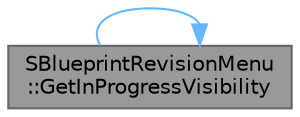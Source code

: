 digraph "SBlueprintRevisionMenu::GetInProgressVisibility"
{
 // INTERACTIVE_SVG=YES
 // LATEX_PDF_SIZE
  bgcolor="transparent";
  edge [fontname=Helvetica,fontsize=10,labelfontname=Helvetica,labelfontsize=10];
  node [fontname=Helvetica,fontsize=10,shape=box,height=0.2,width=0.4];
  rankdir="LR";
  Node1 [id="Node000001",label="SBlueprintRevisionMenu\l::GetInProgressVisibility",height=0.2,width=0.4,color="gray40", fillcolor="grey60", style="filled", fontcolor="black",tooltip="Delegate used to determine the visibility 'in progress' widgets."];
  Node1 -> Node1 [id="edge1_Node000001_Node000001",color="steelblue1",style="solid",tooltip=" "];
}
